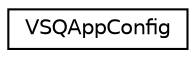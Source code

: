 digraph "Graphical Class Hierarchy"
{
 // LATEX_PDF_SIZE
  edge [fontname="Helvetica",fontsize="10",labelfontname="Helvetica",labelfontsize="10"];
  node [fontname="Helvetica",fontsize="10",shape=record];
  rankdir="LR";
  Node0 [label="VSQAppConfig",height=0.2,width=0.4,color="black", fillcolor="white", style="filled",URL="$class_v_s_q_app_config.html",tooltip="Application configuration."];
}
